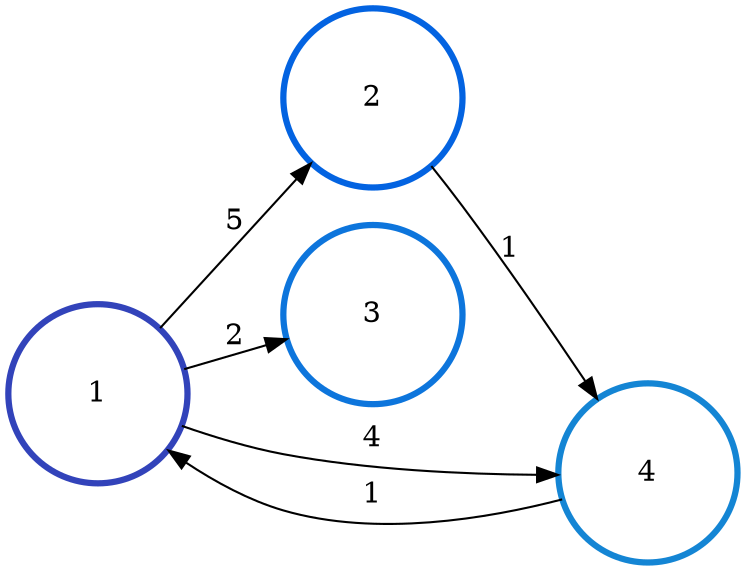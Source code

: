digraph N {
	overlap="false"
	rankdir="LR"
	0 [label="1",width=1.2,height=1.2,style="",penwidth=3,color="#3243BA"]
	1 [label="2",width=1.2,height=1.2,style="",penwidth=3,color="#0363E1"]
	2 [label="3",width=1.2,height=1.2,style="",penwidth=3,color="#0D75DC"]
	3 [label="4",width=1.2,height=1.2,style="",penwidth=3,color="#1485D4"]
	0 -> 1 [penwidth=1,color=black,label="5"]
	0 -> 2 [penwidth=1,color=black,label="2"]
	0 -> 3 [penwidth=1,color=black,label="4"]
	1 -> 3 [penwidth=1,color=black,label="1"]
	3 -> 0 [penwidth=1,color=black,label="1"]
}
